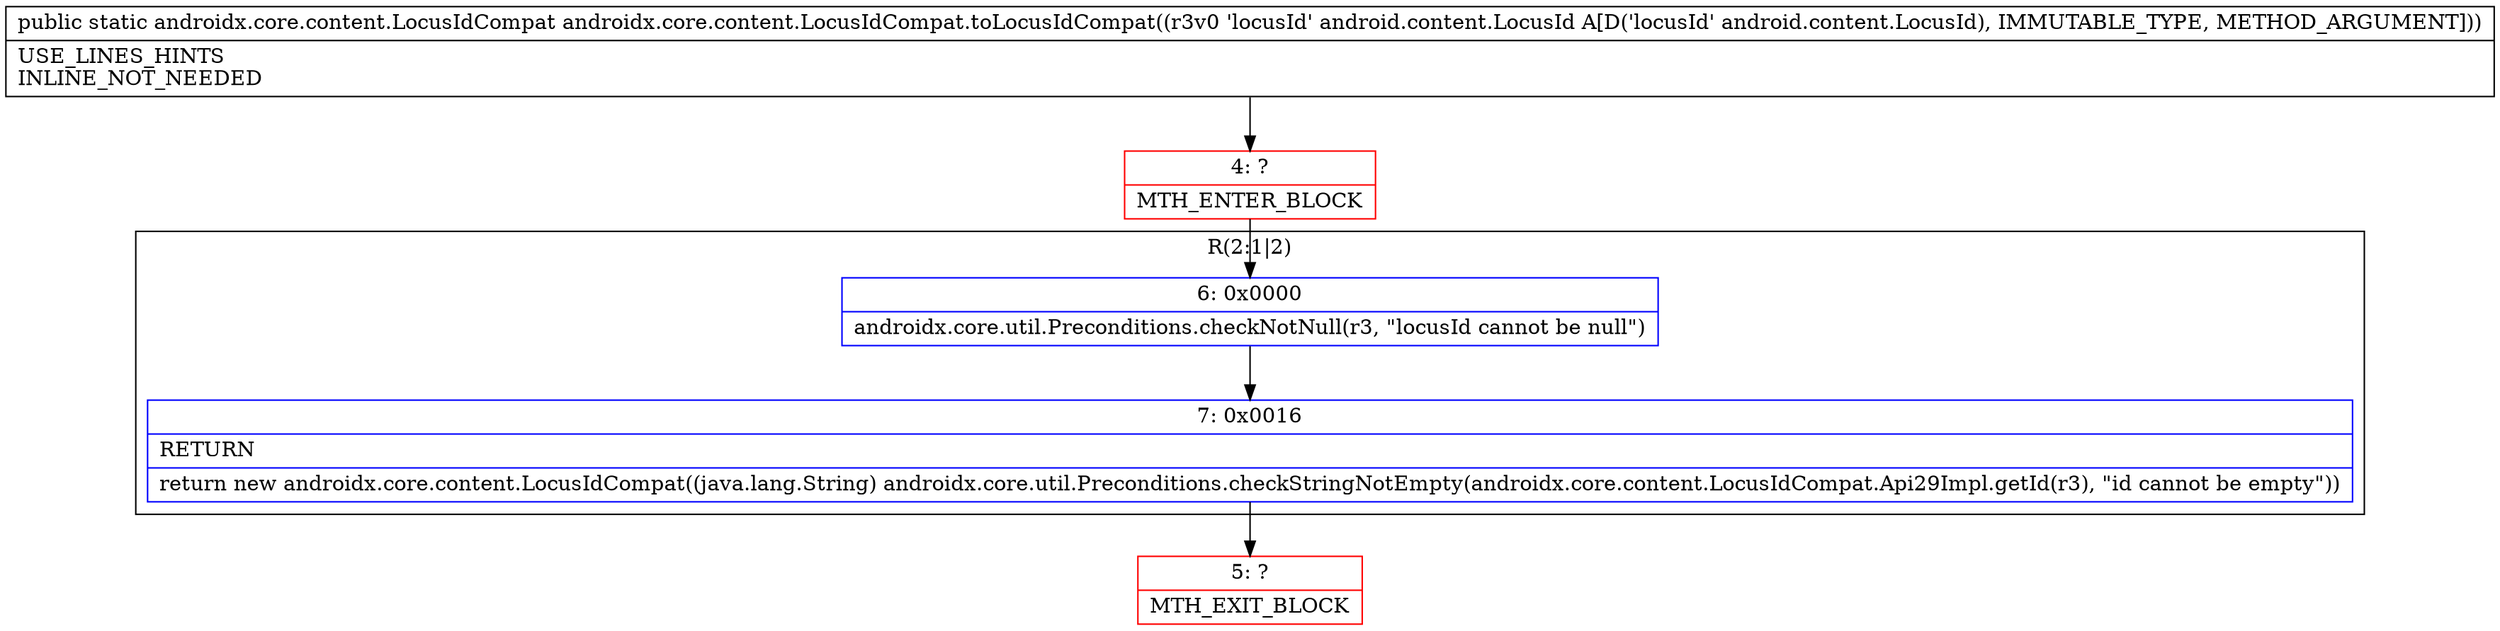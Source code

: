 digraph "CFG forandroidx.core.content.LocusIdCompat.toLocusIdCompat(Landroid\/content\/LocusId;)Landroidx\/core\/content\/LocusIdCompat;" {
subgraph cluster_Region_1323907658 {
label = "R(2:1|2)";
node [shape=record,color=blue];
Node_6 [shape=record,label="{6\:\ 0x0000|androidx.core.util.Preconditions.checkNotNull(r3, \"locusId cannot be null\")\l}"];
Node_7 [shape=record,label="{7\:\ 0x0016|RETURN\l|return new androidx.core.content.LocusIdCompat((java.lang.String) androidx.core.util.Preconditions.checkStringNotEmpty(androidx.core.content.LocusIdCompat.Api29Impl.getId(r3), \"id cannot be empty\"))\l}"];
}
Node_4 [shape=record,color=red,label="{4\:\ ?|MTH_ENTER_BLOCK\l}"];
Node_5 [shape=record,color=red,label="{5\:\ ?|MTH_EXIT_BLOCK\l}"];
MethodNode[shape=record,label="{public static androidx.core.content.LocusIdCompat androidx.core.content.LocusIdCompat.toLocusIdCompat((r3v0 'locusId' android.content.LocusId A[D('locusId' android.content.LocusId), IMMUTABLE_TYPE, METHOD_ARGUMENT]))  | USE_LINES_HINTS\lINLINE_NOT_NEEDED\l}"];
MethodNode -> Node_4;Node_6 -> Node_7;
Node_7 -> Node_5;
Node_4 -> Node_6;
}

